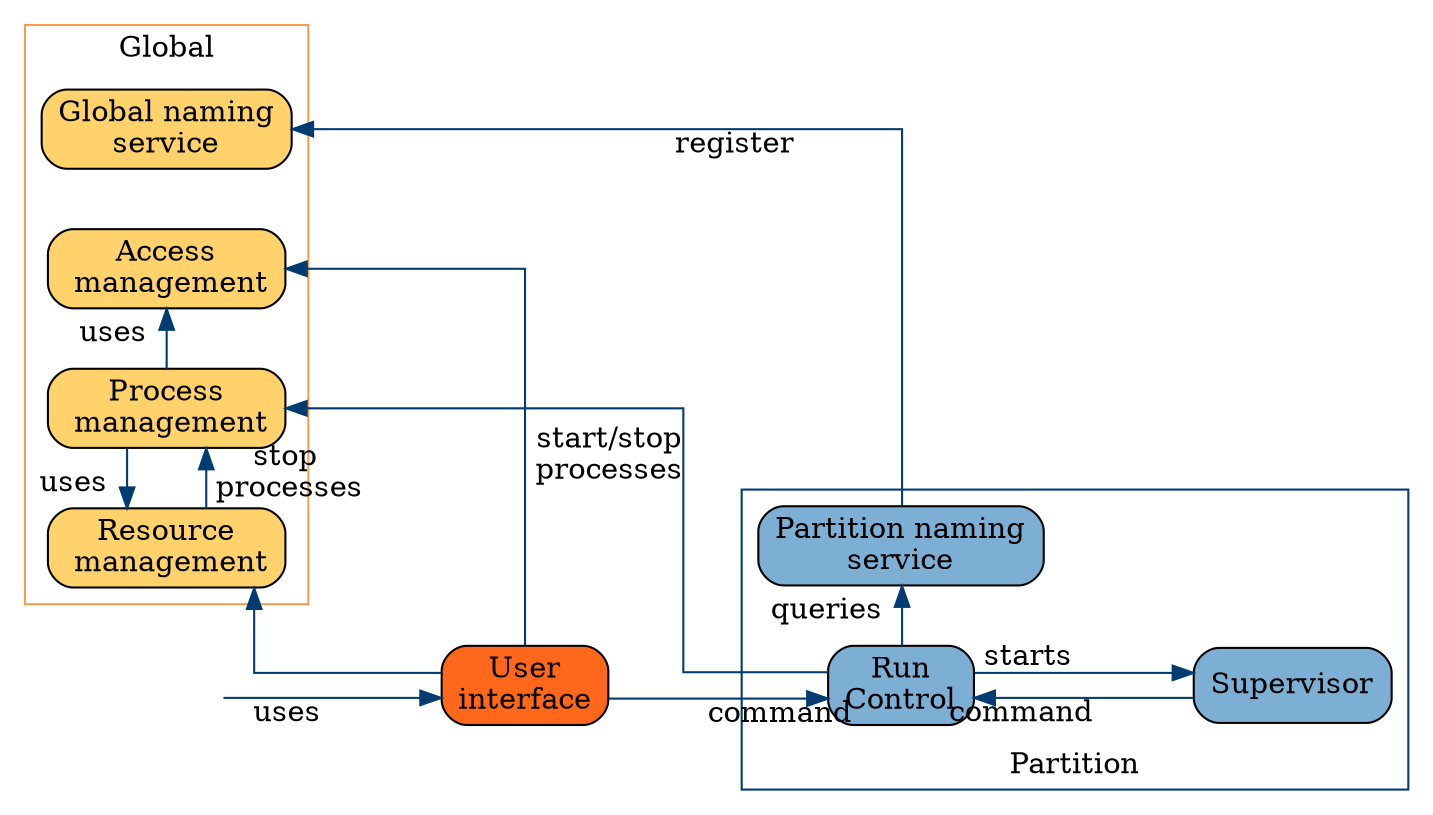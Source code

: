 digraph control {
        nodesep=0.4
        ranksep=1.
        rankdir=LR
        splines=ortho
        node[shape=box,style=rounded]
        edge[color="#003b71"]
        subgraph cluster_gl {
                label="Global"
                color="#f19f53"
                node[style="rounded,filled",fillcolor="#ffd26c"]
                {rank=same;
                        gns[label="Global naming\nservice"];
                        rm[label="Resource\n management"];
                        pm[label="Process\n management"];
                        am[label="Access\n management"]}

        }
        subgraph cluster_part {
                label="Partition"
                labelloc=bottom;
                color="#003b71"
                node[style="rounded,filled",fillcolor="#7daed3"]
                pns[label="Partition naming\nservice"];
                super[label="Supervisor"];
                rc[label="Run\nControl"];
                {rank=same;
                        rc,pns}
        }
        human[label="",image="human-right.png",shape=plaintext]
        ui[label="User\ninterface",style="rounded,filled",fillcolor="#ff671b"];

        edge[constraint=false];
        pns->gns[xlabel="register"]
        rc->pm[xlabel="start/stop\nprocesses"]
        ui->am
        ui->rm
        edge[constraint=true];
        rc->pns[xlabel="queries  "]
        rc->super[xlabel="starts"]
        super->rc[xlabel=" command"]
        ui->rc[xlabel="command"]

        pm->am[xlabel="uses  "]
        rm->pm[dir=back,xlabel="uses  "]
        rm->pm[xlabel="stop\n processes"]
        human->ui[xlabel="uses"]
}
